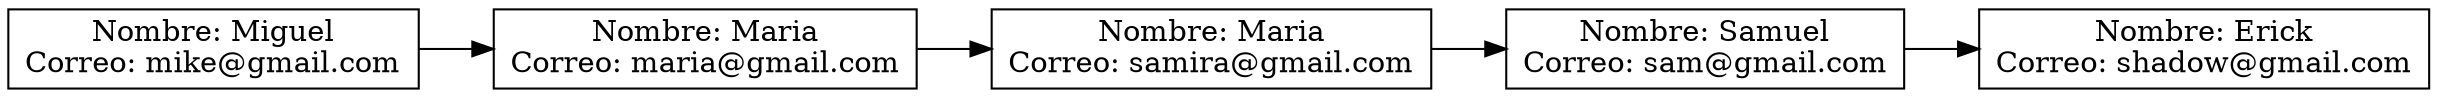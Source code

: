 digraph G {
node [shape=record];
rankdir=LR;
node0 [label="{Nombre: Miguel\nCorreo: mike@gmail.com}"];
node0 -> node1;
node1 [label="{Nombre: Maria\nCorreo: maria@gmail.com}"];
node1 -> node2;
node2 [label="{Nombre: Maria\nCorreo: samira@gmail.com}"];
node2 -> node3;
node3 [label="{Nombre: Samuel\nCorreo: sam@gmail.com}"];
node3 -> node4;
node4 [label="{Nombre: Erick\nCorreo: shadow@gmail.com}"];
}
